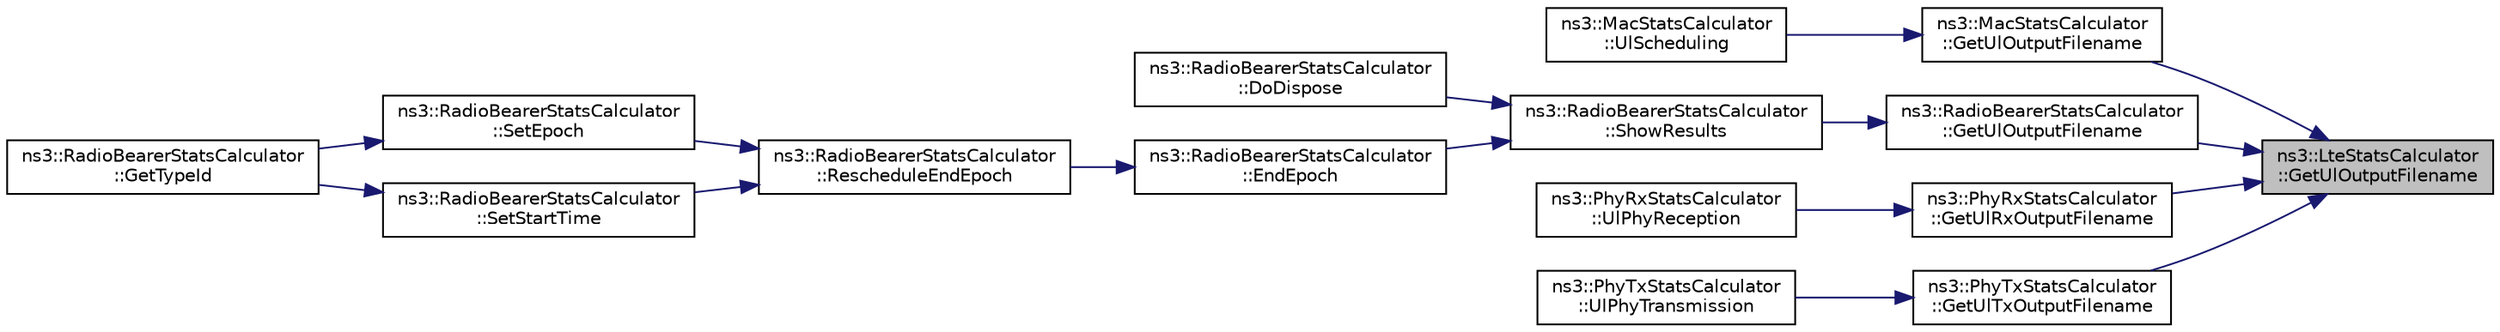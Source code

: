 digraph "ns3::LteStatsCalculator::GetUlOutputFilename"
{
 // LATEX_PDF_SIZE
  edge [fontname="Helvetica",fontsize="10",labelfontname="Helvetica",labelfontsize="10"];
  node [fontname="Helvetica",fontsize="10",shape=record];
  rankdir="RL";
  Node1 [label="ns3::LteStatsCalculator\l::GetUlOutputFilename",height=0.2,width=0.4,color="black", fillcolor="grey75", style="filled", fontcolor="black",tooltip="Get the name of the file where the uplink statistics will be stored."];
  Node1 -> Node2 [dir="back",color="midnightblue",fontsize="10",style="solid",fontname="Helvetica"];
  Node2 [label="ns3::MacStatsCalculator\l::GetUlOutputFilename",height=0.2,width=0.4,color="black", fillcolor="white", style="filled",URL="$classns3_1_1_mac_stats_calculator.html#abb13fbefe40f66fb22137401a931c520",tooltip="Get the name of the file where the uplink statistics will be stored."];
  Node2 -> Node3 [dir="back",color="midnightblue",fontsize="10",style="solid",fontname="Helvetica"];
  Node3 [label="ns3::MacStatsCalculator\l::UlScheduling",height=0.2,width=0.4,color="black", fillcolor="white", style="filled",URL="$classns3_1_1_mac_stats_calculator.html#a38367f55701687bdaea5542dd0e6e4ad",tooltip="Notifies the stats calculator that an uplink scheduling has occurred."];
  Node1 -> Node4 [dir="back",color="midnightblue",fontsize="10",style="solid",fontname="Helvetica"];
  Node4 [label="ns3::RadioBearerStatsCalculator\l::GetUlOutputFilename",height=0.2,width=0.4,color="black", fillcolor="white", style="filled",URL="$classns3_1_1_radio_bearer_stats_calculator.html#aec09f2c71919455f50e775954d0976b3",tooltip="Get the name of the file where the uplink statistics will be stored."];
  Node4 -> Node5 [dir="back",color="midnightblue",fontsize="10",style="solid",fontname="Helvetica"];
  Node5 [label="ns3::RadioBearerStatsCalculator\l::ShowResults",height=0.2,width=0.4,color="black", fillcolor="white", style="filled",URL="$classns3_1_1_radio_bearer_stats_calculator.html#a78157d45a5b8dd3a1b054c72ea35442c",tooltip="Called after each epoch to write collected statistics to output files."];
  Node5 -> Node6 [dir="back",color="midnightblue",fontsize="10",style="solid",fontname="Helvetica"];
  Node6 [label="ns3::RadioBearerStatsCalculator\l::DoDispose",height=0.2,width=0.4,color="black", fillcolor="white", style="filled",URL="$classns3_1_1_radio_bearer_stats_calculator.html#a2640e8d96236a185e669ac795bc2c132",tooltip="Destructor implementation."];
  Node5 -> Node7 [dir="back",color="midnightblue",fontsize="10",style="solid",fontname="Helvetica"];
  Node7 [label="ns3::RadioBearerStatsCalculator\l::EndEpoch",height=0.2,width=0.4,color="black", fillcolor="white", style="filled",URL="$classns3_1_1_radio_bearer_stats_calculator.html#a2dc0a214122722f1a58c44492f565b47",tooltip="Function called in every endEpochEvent."];
  Node7 -> Node8 [dir="back",color="midnightblue",fontsize="10",style="solid",fontname="Helvetica"];
  Node8 [label="ns3::RadioBearerStatsCalculator\l::RescheduleEndEpoch",height=0.2,width=0.4,color="black", fillcolor="white", style="filled",URL="$classns3_1_1_radio_bearer_stats_calculator.html#a1c0896f7d48a7b0d342c87f1755ffd68",tooltip="Reschedules EndEpoch event."];
  Node8 -> Node9 [dir="back",color="midnightblue",fontsize="10",style="solid",fontname="Helvetica"];
  Node9 [label="ns3::RadioBearerStatsCalculator\l::SetEpoch",height=0.2,width=0.4,color="black", fillcolor="white", style="filled",URL="$classns3_1_1_radio_bearer_stats_calculator.html#afe72ec59fb25163dad6c3b47abcb0a32",tooltip=" "];
  Node9 -> Node10 [dir="back",color="midnightblue",fontsize="10",style="solid",fontname="Helvetica"];
  Node10 [label="ns3::RadioBearerStatsCalculator\l::GetTypeId",height=0.2,width=0.4,color="black", fillcolor="white", style="filled",URL="$classns3_1_1_radio_bearer_stats_calculator.html#a2aacc2d4dcc4377e3a96e0891d867b60",tooltip="Register this type."];
  Node8 -> Node11 [dir="back",color="midnightblue",fontsize="10",style="solid",fontname="Helvetica"];
  Node11 [label="ns3::RadioBearerStatsCalculator\l::SetStartTime",height=0.2,width=0.4,color="black", fillcolor="white", style="filled",URL="$classns3_1_1_radio_bearer_stats_calculator.html#aa2eddec79377156e7653f9d5be97d10e",tooltip=" "];
  Node11 -> Node10 [dir="back",color="midnightblue",fontsize="10",style="solid",fontname="Helvetica"];
  Node1 -> Node12 [dir="back",color="midnightblue",fontsize="10",style="solid",fontname="Helvetica"];
  Node12 [label="ns3::PhyRxStatsCalculator\l::GetUlRxOutputFilename",height=0.2,width=0.4,color="black", fillcolor="white", style="filled",URL="$classns3_1_1_phy_rx_stats_calculator.html#a1055ec6b6ec788fad2a17d8ed835f37b",tooltip="Get the name of the file where the UL RX PHY statistics will be stored."];
  Node12 -> Node13 [dir="back",color="midnightblue",fontsize="10",style="solid",fontname="Helvetica"];
  Node13 [label="ns3::PhyRxStatsCalculator\l::UlPhyReception",height=0.2,width=0.4,color="black", fillcolor="white", style="filled",URL="$classns3_1_1_phy_rx_stats_calculator.html#af2777610cd765e1ceb91dd61c1dc91fa",tooltip="Notifies the stats calculator that an uplink reception has occurred."];
  Node1 -> Node14 [dir="back",color="midnightblue",fontsize="10",style="solid",fontname="Helvetica"];
  Node14 [label="ns3::PhyTxStatsCalculator\l::GetUlTxOutputFilename",height=0.2,width=0.4,color="black", fillcolor="white", style="filled",URL="$classns3_1_1_phy_tx_stats_calculator.html#aeb929250f3932735ed8d7617f827cccc",tooltip="Get the name of the file where the UL RX PHY statistics will be stored."];
  Node14 -> Node15 [dir="back",color="midnightblue",fontsize="10",style="solid",fontname="Helvetica"];
  Node15 [label="ns3::PhyTxStatsCalculator\l::UlPhyTransmission",height=0.2,width=0.4,color="black", fillcolor="white", style="filled",URL="$classns3_1_1_phy_tx_stats_calculator.html#ac62f36c43267be17739ea60d4a21f24c",tooltip="Notifies the stats calculator that an uplink transmission has occurred."];
}
